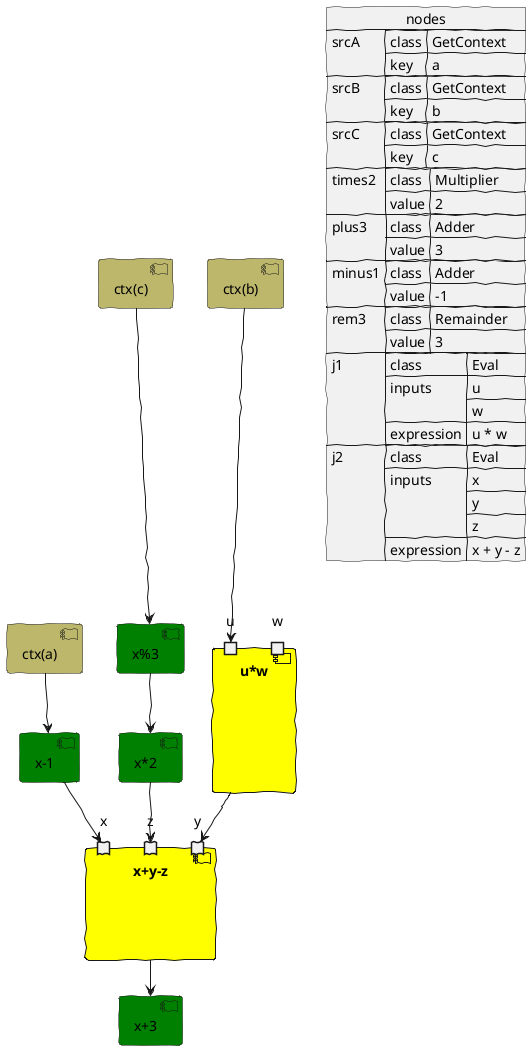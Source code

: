 @startuml
'https://plantuml.com/component-diagram

hide stereotypes

allowmixing

skinparam handwritten true
skinparam component {
  backgroundColor<<source>> DarkKhaki
  backgroundColor<<transformer>> Green
  backgroundColor<<join>> Yellow
}
skinparam interface {
  backgroundColor<<input>> Cyan
  backgroundColor<<output>> Magenta
}

component [ctx(a)] as srcA <<source>>
component [ctx(b)] as srcB <<source>>
component [ctx(c)] as srcC <<source>>

component [x*2] as times2 <<transformer>>
component [x+3] as plus3 <<transformer>>
component [x-1] as minus1 <<transformer>>
component [x%3] as rem3 <<transformer>>

component [u*w] as j1 <<join>> {
  portin "u" as j1_u
  portin "w" as j1_w
}

component [x+y-z] as j2 <<join>> {
  portin "x" as j2_x
  portin "y" as j2_y
  portin "z" as j2_z
}

srcA --> minus1
srcB --> j1_u
srcC --> rem3
minus1 --> j2_x
j1 --> j2_y
rem3 --> times2
times2 --> j2_z
j2 --> plus3

'() "w" as iw <<input>>
'iw --> j1_w

'() o <<output>>
'plus3 --> o

json nodes {
  "srcA": {
    "class": "GetContext",
    "key": "a"
  },
  "srcB": {
    "class": "GetContext",
    "key": "b"
  },
  "srcC": {
    "class": "GetContext",
    "key": "c"
  },
  "times2": {
    "class": "Multiplier",
    "value": 2
  },
  "plus3": {
    "class": "Adder",
    "value": 3
  },
  "minus1": {
    "class": "Adder",
    "value": -1
  },
  "rem3": {
    "class": "Remainder",
    "value": 3
  },
  "j1": {
    "class": "Eval",
    "inputs": ["u", "w"],
    "expression": "u * w"
  },
  "j2": {
    "class": "Eval",
    "inputs": ["x", "y", "z"],
    "expression": "x + y - z"
  }
}

@enduml
